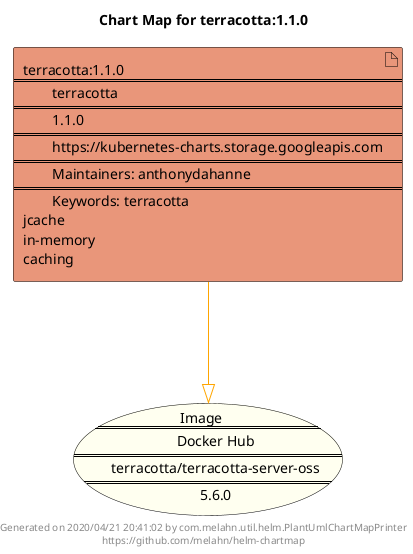 @startuml
skinparam linetype ortho
skinparam backgroundColor white
skinparam usecaseBorderColor black
skinparam usecaseArrowColor LightSlateGray
skinparam artifactBorderColor black
skinparam artifactArrowColor LightSlateGray

title Chart Map for terracotta:1.1.0

'There is one referenced Helm Chart
artifact "terracotta:1.1.0\n====\n\tterracotta\n====\n\t1.1.0\n====\n\thttps://kubernetes-charts.storage.googleapis.com\n====\n\tMaintainers: anthonydahanne\n====\n\tKeywords: terracotta\njcache\nin-memory\ncaching" as terracotta_1_1_0 #DarkSalmon

'There is one referenced Docker Image
usecase "Image\n====\n\tDocker Hub\n====\n\tterracotta/terracotta-server-oss\n====\n\t5.6.0" as terracotta_terracotta_server_oss_5_6_0 #Ivory

'Chart Dependencies
terracotta_1_1_0--[#orange]-|>terracotta_terracotta_server_oss_5_6_0

center footer Generated on 2020/04/21 20:41:02 by com.melahn.util.helm.PlantUmlChartMapPrinter\nhttps://github.com/melahn/helm-chartmap
@enduml
